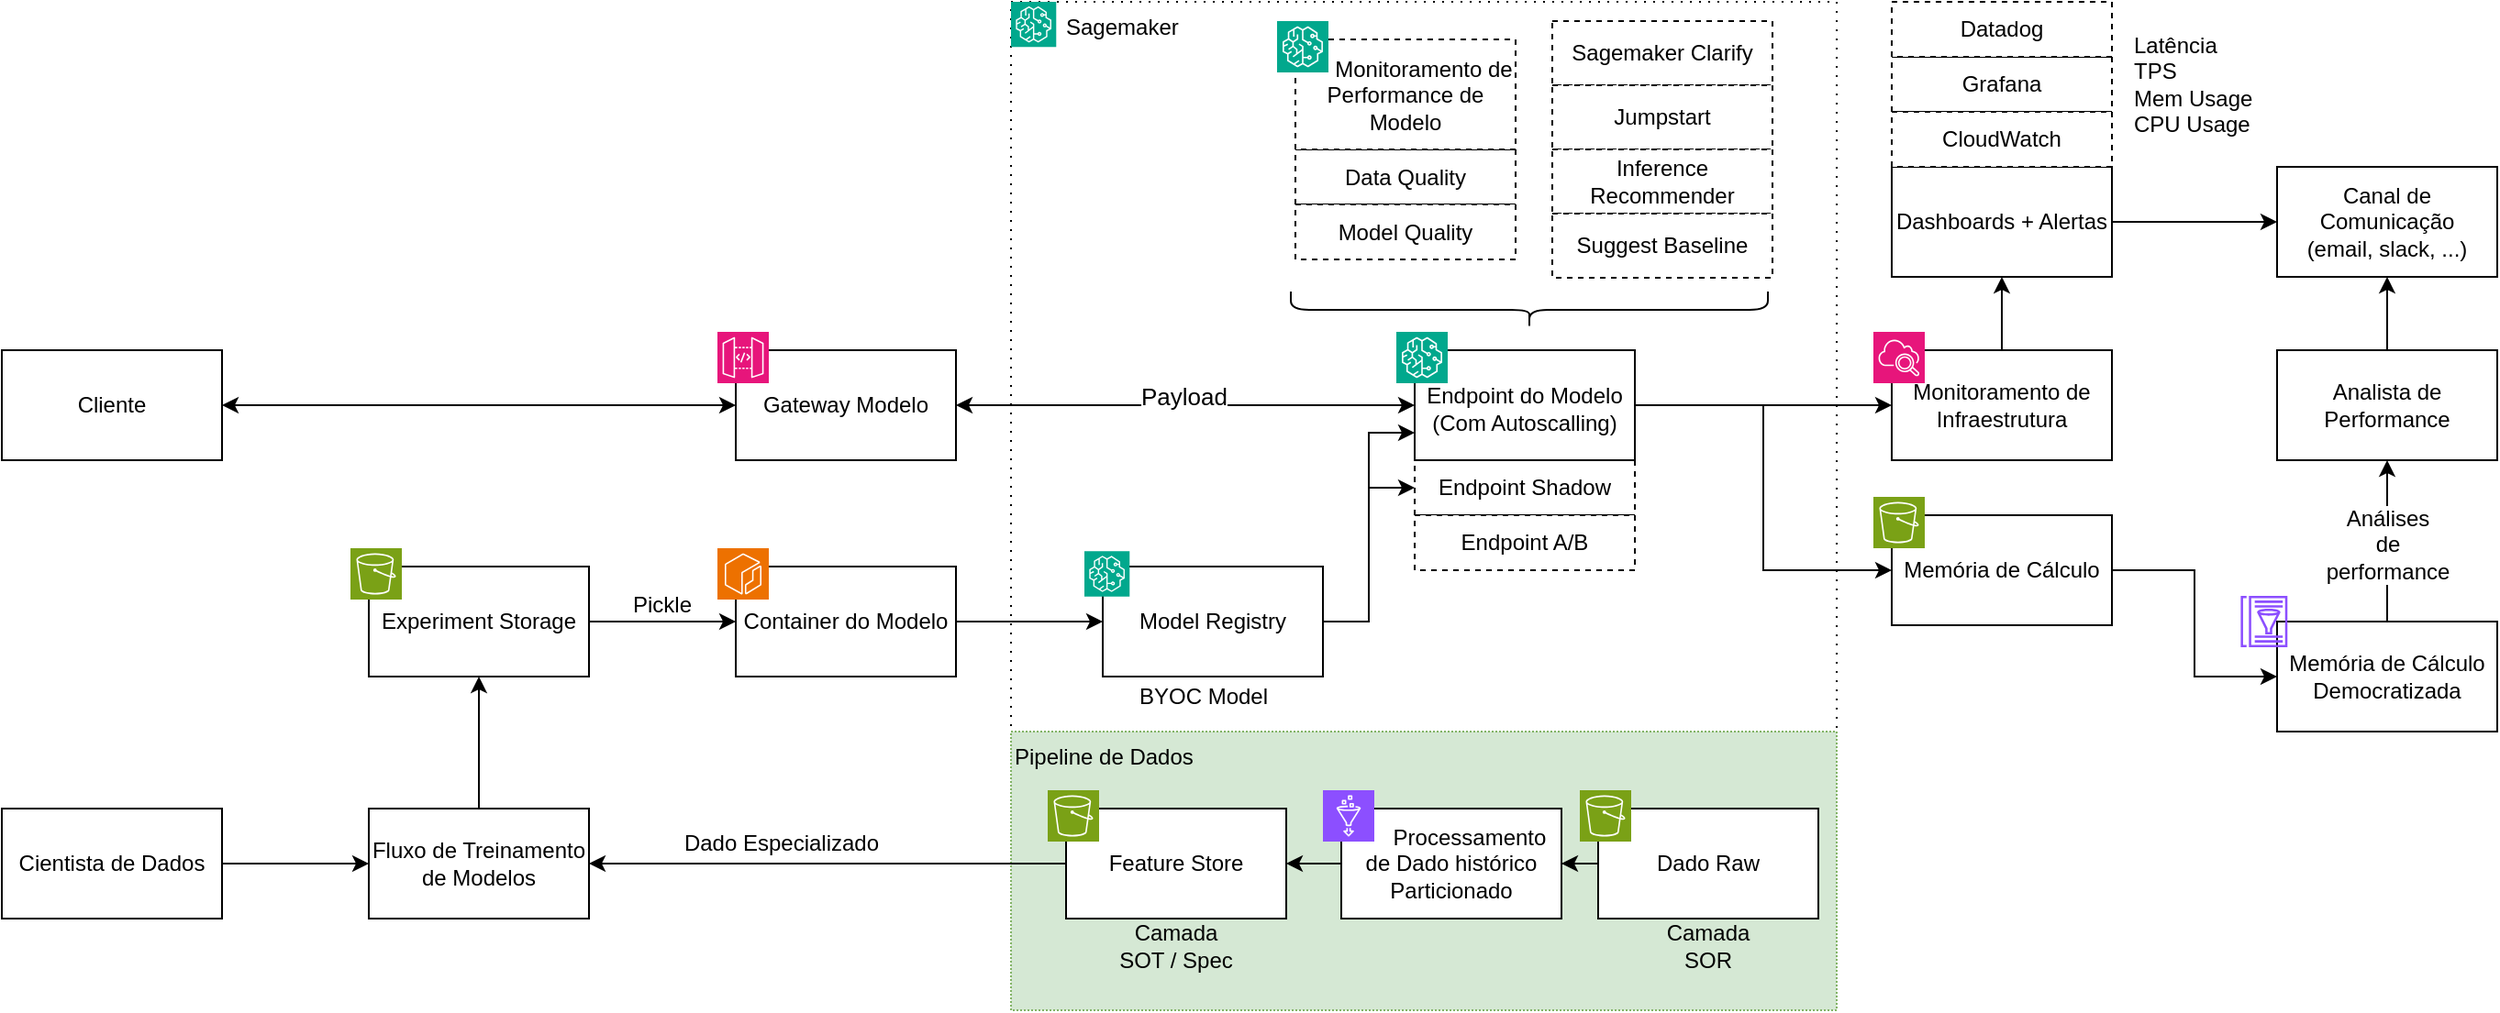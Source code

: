 <mxfile version="24.8.9">
  <diagram name="Page-1" id="OSjw_zMopAea6hwga4GA">
    <mxGraphModel dx="1434" dy="772" grid="1" gridSize="10" guides="1" tooltips="1" connect="1" arrows="1" fold="1" page="1" pageScale="1" pageWidth="850" pageHeight="1100" math="0" shadow="0">
      <root>
        <mxCell id="0" />
        <mxCell id="1" parent="0" />
        <mxCell id="f7oKEwmWh4RuYhE7azu_-1" value="Sagemaker" style="rounded=0;whiteSpace=wrap;html=1;verticalAlign=top;align=left;spacingLeft=28;dashed=1;dashPattern=1 4;" parent="1" vertex="1">
          <mxGeometry x="870" y="80" width="450" height="400" as="geometry" />
        </mxCell>
        <mxCell id="f7oKEwmWh4RuYhE7azu_-82" value="Pipeline de Dados" style="rounded=0;whiteSpace=wrap;html=1;align=left;verticalAlign=top;fillColor=#d5e8d4;strokeColor=#82b366;dashed=1;dashPattern=1 1;" parent="1" vertex="1">
          <mxGeometry x="870" y="478" width="450" height="152" as="geometry" />
        </mxCell>
        <mxCell id="f7oKEwmWh4RuYhE7azu_-64" style="edgeStyle=orthogonalEdgeStyle;rounded=0;orthogonalLoop=1;jettySize=auto;html=1;exitX=1;exitY=0.5;exitDx=0;exitDy=0;entryX=0;entryY=0.5;entryDx=0;entryDy=0;" parent="1" source="bAaa-EsSoevaC-iw9vLu-14" target="bAaa-EsSoevaC-iw9vLu-45" edge="1">
          <mxGeometry relative="1" as="geometry" />
        </mxCell>
        <mxCell id="bAaa-EsSoevaC-iw9vLu-14" value="Container do Modelo" style="rounded=0;whiteSpace=wrap;html=1;" parent="1" vertex="1">
          <mxGeometry x="720" y="388" width="120" height="60" as="geometry" />
        </mxCell>
        <mxCell id="bAaa-EsSoevaC-iw9vLu-13" value="" style="sketch=0;points=[[0,0,0],[0.25,0,0],[0.5,0,0],[0.75,0,0],[1,0,0],[0,1,0],[0.25,1,0],[0.5,1,0],[0.75,1,0],[1,1,0],[0,0.25,0],[0,0.5,0],[0,0.75,0],[1,0.25,0],[1,0.5,0],[1,0.75,0]];outlineConnect=0;fontColor=#232F3E;fillColor=#ED7100;strokeColor=#ffffff;dashed=0;verticalLabelPosition=bottom;verticalAlign=top;align=center;html=1;fontSize=12;fontStyle=0;aspect=fixed;shape=mxgraph.aws4.resourceIcon;resIcon=mxgraph.aws4.ecr;" parent="1" vertex="1">
          <mxGeometry x="710" y="378" width="28" height="28" as="geometry" />
        </mxCell>
        <mxCell id="f7oKEwmWh4RuYhE7azu_-88" style="edgeStyle=orthogonalEdgeStyle;rounded=0;orthogonalLoop=1;jettySize=auto;html=1;exitX=0.5;exitY=0;exitDx=0;exitDy=0;" parent="1" source="bAaa-EsSoevaC-iw9vLu-16" target="f7oKEwmWh4RuYhE7azu_-87" edge="1">
          <mxGeometry relative="1" as="geometry" />
        </mxCell>
        <mxCell id="f7oKEwmWh4RuYhE7azu_-101" value="Análises&lt;div&gt;de&lt;/div&gt;&lt;div&gt;performance&lt;/div&gt;" style="edgeLabel;html=1;align=center;verticalAlign=middle;resizable=0;points=[];fontSize=12;" parent="f7oKEwmWh4RuYhE7azu_-88" vertex="1" connectable="0">
          <mxGeometry x="-0.185" y="-2" relative="1" as="geometry">
            <mxPoint x="-2" y="-6" as="offset" />
          </mxGeometry>
        </mxCell>
        <mxCell id="bAaa-EsSoevaC-iw9vLu-16" value="Memória de Cálculo Democratizada" style="rounded=0;whiteSpace=wrap;html=1;" parent="1" vertex="1">
          <mxGeometry x="1560" y="418" width="120" height="60" as="geometry" />
        </mxCell>
        <mxCell id="bAaa-EsSoevaC-iw9vLu-18" value="" style="sketch=0;outlineConnect=0;fontColor=#232F3E;gradientColor=none;fillColor=#8C4FFF;strokeColor=none;dashed=0;verticalLabelPosition=bottom;verticalAlign=top;align=center;html=1;fontSize=12;fontStyle=0;aspect=fixed;pointerEvents=1;shape=mxgraph.aws4.glue_data_catalog;" parent="1" vertex="1">
          <mxGeometry x="1540" y="404" width="25.85" height="28" as="geometry" />
        </mxCell>
        <mxCell id="f7oKEwmWh4RuYhE7azu_-72" style="edgeStyle=orthogonalEdgeStyle;rounded=0;orthogonalLoop=1;jettySize=auto;html=1;exitX=1;exitY=0.5;exitDx=0;exitDy=0;entryX=0;entryY=0.5;entryDx=0;entryDy=0;startArrow=classic;startFill=1;" parent="1" source="bAaa-EsSoevaC-iw9vLu-20" target="bAaa-EsSoevaC-iw9vLu-21" edge="1">
          <mxGeometry relative="1" as="geometry" />
        </mxCell>
        <mxCell id="bAaa-EsSoevaC-iw9vLu-20" value="Cliente" style="rounded=0;whiteSpace=wrap;html=1;" parent="1" vertex="1">
          <mxGeometry x="320" y="270" width="120" height="60" as="geometry" />
        </mxCell>
        <mxCell id="f7oKEwmWh4RuYhE7azu_-106" value="" style="edgeStyle=orthogonalEdgeStyle;rounded=0;orthogonalLoop=1;jettySize=auto;html=1;" parent="1" source="bAaa-EsSoevaC-iw9vLu-33" target="f7oKEwmWh4RuYhE7azu_-103" edge="1">
          <mxGeometry relative="1" as="geometry" />
        </mxCell>
        <mxCell id="bAaa-EsSoevaC-iw9vLu-33" value="Dashboards + Alertas" style="rounded=0;whiteSpace=wrap;html=1;" parent="1" vertex="1">
          <mxGeometry x="1350" y="170" width="120" height="60" as="geometry" />
        </mxCell>
        <mxCell id="bAaa-EsSoevaC-iw9vLu-34" value="Grafana" style="rounded=0;whiteSpace=wrap;html=1;dashed=1;" parent="1" vertex="1">
          <mxGeometry x="1350" y="110" width="120" height="30" as="geometry" />
        </mxCell>
        <mxCell id="bAaa-EsSoevaC-iw9vLu-35" value="Datadog" style="rounded=0;whiteSpace=wrap;html=1;dashed=1;" parent="1" vertex="1">
          <mxGeometry x="1350" y="80" width="120" height="30" as="geometry" />
        </mxCell>
        <mxCell id="bAaa-EsSoevaC-iw9vLu-44" value="CloudWatch" style="rounded=0;whiteSpace=wrap;html=1;dashed=1;" parent="1" vertex="1">
          <mxGeometry x="1350" y="140" width="120" height="30" as="geometry" />
        </mxCell>
        <mxCell id="f7oKEwmWh4RuYhE7azu_-81" value="" style="edgeStyle=orthogonalEdgeStyle;rounded=0;orthogonalLoop=1;jettySize=auto;html=1;" parent="1" source="bAaa-EsSoevaC-iw9vLu-49" target="bAaa-EsSoevaC-iw9vLu-51" edge="1">
          <mxGeometry relative="1" as="geometry" />
        </mxCell>
        <mxCell id="bAaa-EsSoevaC-iw9vLu-49" value="Cientista de Dados" style="rounded=0;whiteSpace=wrap;html=1;" parent="1" vertex="1">
          <mxGeometry x="320" y="520" width="120" height="60" as="geometry" />
        </mxCell>
        <mxCell id="f7oKEwmWh4RuYhE7azu_-61" style="edgeStyle=orthogonalEdgeStyle;rounded=0;orthogonalLoop=1;jettySize=auto;html=1;exitX=0.5;exitY=0;exitDx=0;exitDy=0;entryX=0.5;entryY=1;entryDx=0;entryDy=0;" parent="1" source="bAaa-EsSoevaC-iw9vLu-51" target="f7oKEwmWh4RuYhE7azu_-43" edge="1">
          <mxGeometry relative="1" as="geometry" />
        </mxCell>
        <mxCell id="bAaa-EsSoevaC-iw9vLu-51" value="Fluxo de Treinamento de Modelos" style="rounded=0;whiteSpace=wrap;html=1;" parent="1" vertex="1">
          <mxGeometry x="520" y="520" width="120" height="60" as="geometry" />
        </mxCell>
        <mxCell id="f7oKEwmWh4RuYhE7azu_-8" style="edgeStyle=orthogonalEdgeStyle;rounded=0;orthogonalLoop=1;jettySize=auto;html=1;exitX=1;exitY=0.5;exitDx=0;exitDy=0;entryX=0;entryY=0.5;entryDx=0;entryDy=0;" parent="1" source="bAaa-EsSoevaC-iw9vLu-3" target="bAaa-EsSoevaC-iw9vLu-10" edge="1">
          <mxGeometry relative="1" as="geometry" />
        </mxCell>
        <mxCell id="f7oKEwmWh4RuYhE7azu_-13" style="edgeStyle=orthogonalEdgeStyle;rounded=0;orthogonalLoop=1;jettySize=auto;html=1;exitX=1;exitY=0.5;exitDx=0;exitDy=0;entryX=0;entryY=0.5;entryDx=0;entryDy=0;" parent="1" source="bAaa-EsSoevaC-iw9vLu-3" target="bAaa-EsSoevaC-iw9vLu-30" edge="1">
          <mxGeometry relative="1" as="geometry" />
        </mxCell>
        <mxCell id="f7oKEwmWh4RuYhE7azu_-19" style="edgeStyle=orthogonalEdgeStyle;rounded=0;orthogonalLoop=1;jettySize=auto;html=1;exitX=0.5;exitY=0;exitDx=0;exitDy=0;entryX=0.5;entryY=1;entryDx=0;entryDy=0;" parent="1" source="bAaa-EsSoevaC-iw9vLu-30" target="bAaa-EsSoevaC-iw9vLu-33" edge="1">
          <mxGeometry relative="1" as="geometry" />
        </mxCell>
        <mxCell id="f7oKEwmWh4RuYhE7azu_-45" value="" style="group" parent="1" vertex="1" connectable="0">
          <mxGeometry x="510" y="378" width="130" height="70" as="geometry" />
        </mxCell>
        <mxCell id="f7oKEwmWh4RuYhE7azu_-43" value="Experiment Storage" style="rounded=0;whiteSpace=wrap;html=1;" parent="f7oKEwmWh4RuYhE7azu_-45" vertex="1">
          <mxGeometry x="10" y="10" width="120" height="60" as="geometry" />
        </mxCell>
        <mxCell id="f7oKEwmWh4RuYhE7azu_-44" value="" style="sketch=0;points=[[0,0,0],[0.25,0,0],[0.5,0,0],[0.75,0,0],[1,0,0],[0,1,0],[0.25,1,0],[0.5,1,0],[0.75,1,0],[1,1,0],[0,0.25,0],[0,0.5,0],[0,0.75,0],[1,0.25,0],[1,0.5,0],[1,0.75,0]];outlineConnect=0;fontColor=#232F3E;fillColor=#7AA116;strokeColor=#ffffff;dashed=0;verticalLabelPosition=bottom;verticalAlign=top;align=center;html=1;fontSize=12;fontStyle=0;aspect=fixed;shape=mxgraph.aws4.resourceIcon;resIcon=mxgraph.aws4.s3;" parent="f7oKEwmWh4RuYhE7azu_-45" vertex="1">
          <mxGeometry width="28" height="28" as="geometry" />
        </mxCell>
        <mxCell id="f7oKEwmWh4RuYhE7azu_-46" style="edgeStyle=orthogonalEdgeStyle;rounded=0;orthogonalLoop=1;jettySize=auto;html=1;exitX=1;exitY=0.5;exitDx=0;exitDy=0;entryX=0;entryY=0.5;entryDx=0;entryDy=0;" parent="1" source="f7oKEwmWh4RuYhE7azu_-43" target="bAaa-EsSoevaC-iw9vLu-14" edge="1">
          <mxGeometry relative="1" as="geometry" />
        </mxCell>
        <mxCell id="f7oKEwmWh4RuYhE7azu_-49" value="" style="group" parent="1" vertex="1" connectable="0">
          <mxGeometry x="710" y="260" width="130" height="70" as="geometry" />
        </mxCell>
        <mxCell id="bAaa-EsSoevaC-iw9vLu-21" value="Gateway Modelo" style="rounded=0;whiteSpace=wrap;html=1;" parent="f7oKEwmWh4RuYhE7azu_-49" vertex="1">
          <mxGeometry x="10" y="10" width="120" height="60" as="geometry" />
        </mxCell>
        <mxCell id="bAaa-EsSoevaC-iw9vLu-22" value="" style="sketch=0;points=[[0,0,0],[0.25,0,0],[0.5,0,0],[0.75,0,0],[1,0,0],[0,1,0],[0.25,1,0],[0.5,1,0],[0.75,1,0],[1,1,0],[0,0.25,0],[0,0.5,0],[0,0.75,0],[1,0.25,0],[1,0.5,0],[1,0.75,0]];outlineConnect=0;fontColor=#232F3E;fillColor=#E7157B;strokeColor=#ffffff;dashed=0;verticalLabelPosition=bottom;verticalAlign=top;align=center;html=1;fontSize=12;fontStyle=0;aspect=fixed;shape=mxgraph.aws4.resourceIcon;resIcon=mxgraph.aws4.api_gateway;" parent="f7oKEwmWh4RuYhE7azu_-49" vertex="1">
          <mxGeometry width="28" height="28" as="geometry" />
        </mxCell>
        <mxCell id="f7oKEwmWh4RuYhE7azu_-50" style="edgeStyle=orthogonalEdgeStyle;rounded=0;orthogonalLoop=1;jettySize=auto;html=1;exitX=1;exitY=0.5;exitDx=0;exitDy=0;entryX=0;entryY=0.5;entryDx=0;entryDy=0;startArrow=classic;startFill=1;" parent="1" source="bAaa-EsSoevaC-iw9vLu-21" target="bAaa-EsSoevaC-iw9vLu-3" edge="1">
          <mxGeometry relative="1" as="geometry" />
        </mxCell>
        <mxCell id="f7oKEwmWh4RuYhE7azu_-109" value="Payload" style="edgeLabel;html=1;align=center;verticalAlign=middle;resizable=0;points=[];fontSize=13;" parent="f7oKEwmWh4RuYhE7azu_-50" vertex="1" connectable="0">
          <mxGeometry x="-0.008" y="-2" relative="1" as="geometry">
            <mxPoint y="-7" as="offset" />
          </mxGeometry>
        </mxCell>
        <mxCell id="f7oKEwmWh4RuYhE7azu_-51" style="edgeStyle=orthogonalEdgeStyle;rounded=0;orthogonalLoop=1;jettySize=auto;html=1;exitX=1;exitY=0.5;exitDx=0;exitDy=0;entryX=0;entryY=0.5;entryDx=0;entryDy=0;" parent="1" source="bAaa-EsSoevaC-iw9vLu-10" target="bAaa-EsSoevaC-iw9vLu-16" edge="1">
          <mxGeometry relative="1" as="geometry" />
        </mxCell>
        <mxCell id="f7oKEwmWh4RuYhE7azu_-53" value="" style="group" parent="1" vertex="1" connectable="0">
          <mxGeometry x="1180" y="510" width="130" height="70" as="geometry" />
        </mxCell>
        <mxCell id="bAaa-EsSoevaC-iw9vLu-37" value="Dado Raw" style="rounded=0;whiteSpace=wrap;html=1;" parent="f7oKEwmWh4RuYhE7azu_-53" vertex="1">
          <mxGeometry x="10" y="10" width="120" height="60" as="geometry" />
        </mxCell>
        <mxCell id="bAaa-EsSoevaC-iw9vLu-38" value="" style="sketch=0;points=[[0,0,0],[0.25,0,0],[0.5,0,0],[0.75,0,0],[1,0,0],[0,1,0],[0.25,1,0],[0.5,1,0],[0.75,1,0],[1,1,0],[0,0.25,0],[0,0.5,0],[0,0.75,0],[1,0.25,0],[1,0.5,0],[1,0.75,0]];outlineConnect=0;fontColor=#232F3E;fillColor=#7AA116;strokeColor=#ffffff;dashed=0;verticalLabelPosition=bottom;verticalAlign=top;align=center;html=1;fontSize=12;fontStyle=0;aspect=fixed;shape=mxgraph.aws4.resourceIcon;resIcon=mxgraph.aws4.s3;" parent="f7oKEwmWh4RuYhE7azu_-53" vertex="1">
          <mxGeometry width="28" height="28" as="geometry" />
        </mxCell>
        <mxCell id="f7oKEwmWh4RuYhE7azu_-70" value="" style="group" parent="1" vertex="1" connectable="0">
          <mxGeometry x="1040" y="510" width="130.0" height="70" as="geometry" />
        </mxCell>
        <mxCell id="bAaa-EsSoevaC-iw9vLu-40" value="&amp;nbsp; &amp;nbsp; &amp;nbsp; Processamento de Dado histórico Particionado" style="rounded=0;whiteSpace=wrap;html=1;" parent="f7oKEwmWh4RuYhE7azu_-70" vertex="1">
          <mxGeometry x="10.0" y="10" width="120" height="60" as="geometry" />
        </mxCell>
        <mxCell id="f7oKEwmWh4RuYhE7azu_-69" value="" style="sketch=0;points=[[0,0,0],[0.25,0,0],[0.5,0,0],[0.75,0,0],[1,0,0],[0,1,0],[0.25,1,0],[0.5,1,0],[0.75,1,0],[1,1,0],[0,0.25,0],[0,0.5,0],[0,0.75,0],[1,0.25,0],[1,0.5,0],[1,0.75,0]];outlineConnect=0;fontColor=#232F3E;fillColor=#8C4FFF;strokeColor=#ffffff;dashed=0;verticalLabelPosition=bottom;verticalAlign=top;align=center;html=1;fontSize=12;fontStyle=0;aspect=fixed;shape=mxgraph.aws4.resourceIcon;resIcon=mxgraph.aws4.glue;" parent="f7oKEwmWh4RuYhE7azu_-70" vertex="1">
          <mxGeometry width="28" height="28" as="geometry" />
        </mxCell>
        <mxCell id="f7oKEwmWh4RuYhE7azu_-77" value="" style="group" parent="1" vertex="1" connectable="0">
          <mxGeometry x="1015" y="90.5" width="130" height="130" as="geometry" />
        </mxCell>
        <mxCell id="f7oKEwmWh4RuYhE7azu_-34" value="Data Quality" style="rounded=0;whiteSpace=wrap;html=1;dashed=1;" parent="f7oKEwmWh4RuYhE7azu_-77" vertex="1">
          <mxGeometry x="10" y="70" width="120" height="30" as="geometry" />
        </mxCell>
        <mxCell id="f7oKEwmWh4RuYhE7azu_-36" value="Model Quality" style="rounded=0;whiteSpace=wrap;html=1;dashed=1;" parent="f7oKEwmWh4RuYhE7azu_-77" vertex="1">
          <mxGeometry x="10" y="100" width="120" height="30" as="geometry" />
        </mxCell>
        <mxCell id="f7oKEwmWh4RuYhE7azu_-76" value="" style="group" parent="f7oKEwmWh4RuYhE7azu_-77" vertex="1" connectable="0">
          <mxGeometry width="130" height="70" as="geometry" />
        </mxCell>
        <mxCell id="f7oKEwmWh4RuYhE7azu_-32" value="&amp;nbsp; &amp;nbsp; &amp;nbsp; Monitoramento de Performance de Modelo" style="rounded=0;whiteSpace=wrap;html=1;dashed=1;" parent="f7oKEwmWh4RuYhE7azu_-76" vertex="1">
          <mxGeometry x="10" y="10" width="120" height="60" as="geometry" />
        </mxCell>
        <mxCell id="f7oKEwmWh4RuYhE7azu_-33" value="" style="sketch=0;points=[[0,0,0],[0.25,0,0],[0.5,0,0],[0.75,0,0],[1,0,0],[0,1,0],[0.25,1,0],[0.5,1,0],[0.75,1,0],[1,1,0],[0,0.25,0],[0,0.5,0],[0,0.75,0],[1,0.25,0],[1,0.5,0],[1,0.75,0]];outlineConnect=0;fontColor=#232F3E;fillColor=#01A88D;strokeColor=#ffffff;dashed=0;verticalLabelPosition=bottom;verticalAlign=top;align=center;html=1;fontSize=12;fontStyle=0;aspect=fixed;shape=mxgraph.aws4.resourceIcon;resIcon=mxgraph.aws4.sagemaker;" parent="f7oKEwmWh4RuYhE7azu_-76" vertex="1">
          <mxGeometry width="28" height="28" as="geometry" />
        </mxCell>
        <mxCell id="f7oKEwmWh4RuYhE7azu_-78" value="" style="edgeStyle=orthogonalEdgeStyle;rounded=0;orthogonalLoop=1;jettySize=auto;html=1;" parent="1" source="bAaa-EsSoevaC-iw9vLu-4" target="bAaa-EsSoevaC-iw9vLu-51" edge="1">
          <mxGeometry relative="1" as="geometry" />
        </mxCell>
        <mxCell id="f7oKEwmWh4RuYhE7azu_-79" value="" style="edgeStyle=orthogonalEdgeStyle;rounded=0;orthogonalLoop=1;jettySize=auto;html=1;" parent="1" source="bAaa-EsSoevaC-iw9vLu-40" target="bAaa-EsSoevaC-iw9vLu-4" edge="1">
          <mxGeometry relative="1" as="geometry" />
        </mxCell>
        <mxCell id="f7oKEwmWh4RuYhE7azu_-80" value="" style="edgeStyle=orthogonalEdgeStyle;rounded=0;orthogonalLoop=1;jettySize=auto;html=1;" parent="1" source="bAaa-EsSoevaC-iw9vLu-37" target="bAaa-EsSoevaC-iw9vLu-40" edge="1">
          <mxGeometry relative="1" as="geometry" />
        </mxCell>
        <mxCell id="bAaa-EsSoevaC-iw9vLu-4" value="Feature Store" style="rounded=0;whiteSpace=wrap;html=1;" parent="1" vertex="1">
          <mxGeometry x="900.0" y="520" width="120" height="60" as="geometry" />
        </mxCell>
        <mxCell id="bAaa-EsSoevaC-iw9vLu-9" value="" style="sketch=0;points=[[0,0,0],[0.25,0,0],[0.5,0,0],[0.75,0,0],[1,0,0],[0,1,0],[0.25,1,0],[0.5,1,0],[0.75,1,0],[1,1,0],[0,0.25,0],[0,0.5,0],[0,0.75,0],[1,0.25,0],[1,0.5,0],[1,0.75,0]];outlineConnect=0;fontColor=#232F3E;fillColor=#7AA116;strokeColor=#ffffff;dashed=0;verticalLabelPosition=bottom;verticalAlign=top;align=center;html=1;fontSize=12;fontStyle=0;aspect=fixed;shape=mxgraph.aws4.resourceIcon;resIcon=mxgraph.aws4.s3;" parent="1" vertex="1">
          <mxGeometry x="890.0" y="510" width="28" height="28" as="geometry" />
        </mxCell>
        <mxCell id="f7oKEwmWh4RuYhE7azu_-83" value="Camada SOR" style="text;html=1;align=center;verticalAlign=middle;whiteSpace=wrap;rounded=0;" parent="1" vertex="1">
          <mxGeometry x="1220" y="580" width="60" height="30" as="geometry" />
        </mxCell>
        <mxCell id="f7oKEwmWh4RuYhE7azu_-84" value="Camada SOT / Spec" style="text;html=1;align=center;verticalAlign=middle;whiteSpace=wrap;rounded=0;" parent="1" vertex="1">
          <mxGeometry x="925" y="580" width="70" height="30" as="geometry" />
        </mxCell>
        <mxCell id="f7oKEwmWh4RuYhE7azu_-85" value="" style="group" parent="1" vertex="1" connectable="0">
          <mxGeometry x="1340" y="350" width="130" height="70" as="geometry" />
        </mxCell>
        <mxCell id="bAaa-EsSoevaC-iw9vLu-10" value="Memória de Cálculo" style="rounded=0;whiteSpace=wrap;html=1;" parent="f7oKEwmWh4RuYhE7azu_-85" vertex="1">
          <mxGeometry x="10" y="10" width="120" height="60" as="geometry" />
        </mxCell>
        <mxCell id="bAaa-EsSoevaC-iw9vLu-12" value="" style="sketch=0;points=[[0,0,0],[0.25,0,0],[0.5,0,0],[0.75,0,0],[1,0,0],[0,1,0],[0.25,1,0],[0.5,1,0],[0.75,1,0],[1,1,0],[0,0.25,0],[0,0.5,0],[0,0.75,0],[1,0.25,0],[1,0.5,0],[1,0.75,0]];outlineConnect=0;fontColor=#232F3E;fillColor=#7AA116;strokeColor=#ffffff;dashed=0;verticalLabelPosition=bottom;verticalAlign=top;align=center;html=1;fontSize=12;fontStyle=0;aspect=fixed;shape=mxgraph.aws4.resourceIcon;resIcon=mxgraph.aws4.s3;" parent="f7oKEwmWh4RuYhE7azu_-85" vertex="1">
          <mxGeometry width="28" height="28" as="geometry" />
        </mxCell>
        <mxCell id="f7oKEwmWh4RuYhE7azu_-86" value="" style="group" parent="1" vertex="1" connectable="0">
          <mxGeometry x="1340" y="260" width="130" height="70" as="geometry" />
        </mxCell>
        <mxCell id="bAaa-EsSoevaC-iw9vLu-30" value="Monitoramento de Infraestrutura" style="rounded=0;whiteSpace=wrap;html=1;" parent="f7oKEwmWh4RuYhE7azu_-86" vertex="1">
          <mxGeometry x="10" y="10" width="120" height="60" as="geometry" />
        </mxCell>
        <mxCell id="bAaa-EsSoevaC-iw9vLu-29" value="" style="sketch=0;points=[[0,0,0],[0.25,0,0],[0.5,0,0],[0.75,0,0],[1,0,0],[0,1,0],[0.25,1,0],[0.5,1,0],[0.75,1,0],[1,1,0],[0,0.25,0],[0,0.5,0],[0,0.75,0],[1,0.25,0],[1,0.5,0],[1,0.75,0]];points=[[0,0,0],[0.25,0,0],[0.5,0,0],[0.75,0,0],[1,0,0],[0,1,0],[0.25,1,0],[0.5,1,0],[0.75,1,0],[1,1,0],[0,0.25,0],[0,0.5,0],[0,0.75,0],[1,0.25,0],[1,0.5,0],[1,0.75,0]];outlineConnect=0;fontColor=#232F3E;fillColor=#E7157B;strokeColor=#ffffff;dashed=0;verticalLabelPosition=bottom;verticalAlign=top;align=center;html=1;fontSize=12;fontStyle=0;aspect=fixed;shape=mxgraph.aws4.resourceIcon;resIcon=mxgraph.aws4.cloudwatch_2;" parent="f7oKEwmWh4RuYhE7azu_-86" vertex="1">
          <mxGeometry width="28" height="28" as="geometry" />
        </mxCell>
        <mxCell id="f7oKEwmWh4RuYhE7azu_-105" style="edgeStyle=orthogonalEdgeStyle;rounded=0;orthogonalLoop=1;jettySize=auto;html=1;exitX=0.5;exitY=0;exitDx=0;exitDy=0;entryX=0.5;entryY=1;entryDx=0;entryDy=0;" parent="1" source="f7oKEwmWh4RuYhE7azu_-87" target="f7oKEwmWh4RuYhE7azu_-103" edge="1">
          <mxGeometry relative="1" as="geometry" />
        </mxCell>
        <mxCell id="f7oKEwmWh4RuYhE7azu_-87" value="Analista de Performance" style="rounded=0;whiteSpace=wrap;html=1;" parent="1" vertex="1">
          <mxGeometry x="1560" y="270" width="120" height="60" as="geometry" />
        </mxCell>
        <mxCell id="f7oKEwmWh4RuYhE7azu_-2" value="" style="sketch=0;points=[[0,0,0],[0.25,0,0],[0.5,0,0],[0.75,0,0],[1,0,0],[0,1,0],[0.25,1,0],[0.5,1,0],[0.75,1,0],[1,1,0],[0,0.25,0],[0,0.5,0],[0,0.75,0],[1,0.25,0],[1,0.5,0],[1,0.75,0]];outlineConnect=0;fontColor=#232F3E;fillColor=#01A88D;strokeColor=#ffffff;dashed=0;verticalLabelPosition=bottom;verticalAlign=top;align=center;html=1;fontSize=12;fontStyle=0;aspect=fixed;shape=mxgraph.aws4.resourceIcon;resIcon=mxgraph.aws4.sagemaker;" parent="1" vertex="1">
          <mxGeometry x="870" y="80" width="24.64" height="24.64" as="geometry" />
        </mxCell>
        <mxCell id="f7oKEwmWh4RuYhE7azu_-9" value="Endpoint Shadow" style="rounded=0;whiteSpace=wrap;html=1;dashed=1;" parent="1" vertex="1">
          <mxGeometry x="1090" y="330" width="120" height="30" as="geometry" />
        </mxCell>
        <mxCell id="f7oKEwmWh4RuYhE7azu_-10" value="Endpoint A/B" style="rounded=0;whiteSpace=wrap;html=1;dashed=1;" parent="1" vertex="1">
          <mxGeometry x="1090" y="360" width="120" height="30" as="geometry" />
        </mxCell>
        <mxCell id="f7oKEwmWh4RuYhE7azu_-95" style="edgeStyle=orthogonalEdgeStyle;rounded=0;orthogonalLoop=1;jettySize=auto;html=1;exitX=1;exitY=0.5;exitDx=0;exitDy=0;entryX=0;entryY=0.5;entryDx=0;entryDy=0;" parent="1" source="bAaa-EsSoevaC-iw9vLu-45" target="f7oKEwmWh4RuYhE7azu_-9" edge="1">
          <mxGeometry relative="1" as="geometry" />
        </mxCell>
        <mxCell id="bAaa-EsSoevaC-iw9vLu-45" value="Model Registry" style="rounded=0;whiteSpace=wrap;html=1;" parent="1" vertex="1">
          <mxGeometry x="920" y="388" width="120" height="60" as="geometry" />
        </mxCell>
        <mxCell id="f7oKEwmWh4RuYhE7azu_-58" style="edgeStyle=orthogonalEdgeStyle;rounded=0;orthogonalLoop=1;jettySize=auto;html=1;exitX=1;exitY=0.5;exitDx=0;exitDy=0;entryX=0;entryY=0.75;entryDx=0;entryDy=0;" parent="1" source="bAaa-EsSoevaC-iw9vLu-45" target="bAaa-EsSoevaC-iw9vLu-3" edge="1">
          <mxGeometry relative="1" as="geometry" />
        </mxCell>
        <mxCell id="f7oKEwmWh4RuYhE7azu_-90" value="" style="shape=curlyBracket;whiteSpace=wrap;html=1;rounded=1;flipH=1;labelPosition=right;verticalLabelPosition=middle;align=left;verticalAlign=middle;size=0.5;rotation=90;" parent="1" vertex="1">
          <mxGeometry x="1142.5" y="118" width="20" height="260" as="geometry" />
        </mxCell>
        <mxCell id="f7oKEwmWh4RuYhE7azu_-91" value="" style="sketch=0;points=[[0,0,0],[0.25,0,0],[0.5,0,0],[0.75,0,0],[1,0,0],[0,1,0],[0.25,1,0],[0.5,1,0],[0.75,1,0],[1,1,0],[0,0.25,0],[0,0.5,0],[0,0.75,0],[1,0.25,0],[1,0.5,0],[1,0.75,0]];outlineConnect=0;fontColor=#232F3E;fillColor=#01A88D;strokeColor=#ffffff;dashed=0;verticalLabelPosition=bottom;verticalAlign=top;align=center;html=1;fontSize=12;fontStyle=0;aspect=fixed;shape=mxgraph.aws4.resourceIcon;resIcon=mxgraph.aws4.sagemaker;" parent="1" vertex="1">
          <mxGeometry x="910" y="379.68" width="24.64" height="24.64" as="geometry" />
        </mxCell>
        <mxCell id="f7oKEwmWh4RuYhE7azu_-38" value="Sagemaker Clarify" style="rounded=0;whiteSpace=wrap;html=1;dashed=1;" parent="1" vertex="1">
          <mxGeometry x="1165" y="90.5" width="120" height="35" as="geometry" />
        </mxCell>
        <mxCell id="f7oKEwmWh4RuYhE7azu_-92" value="Jumpstart" style="rounded=0;whiteSpace=wrap;html=1;dashed=1;" parent="1" vertex="1">
          <mxGeometry x="1165" y="125.5" width="120" height="35" as="geometry" />
        </mxCell>
        <mxCell id="f7oKEwmWh4RuYhE7azu_-93" value="Inference Recommender" style="rounded=0;whiteSpace=wrap;html=1;dashed=1;" parent="1" vertex="1">
          <mxGeometry x="1165" y="160.5" width="120" height="35" as="geometry" />
        </mxCell>
        <mxCell id="f7oKEwmWh4RuYhE7azu_-94" value="Suggest Baseline" style="rounded=0;whiteSpace=wrap;html=1;dashed=1;" parent="1" vertex="1">
          <mxGeometry x="1165" y="195.5" width="120" height="35" as="geometry" />
        </mxCell>
        <mxCell id="f7oKEwmWh4RuYhE7azu_-96" value="BYOC Model" style="text;html=1;align=center;verticalAlign=middle;whiteSpace=wrap;rounded=0;" parent="1" vertex="1">
          <mxGeometry x="934.64" y="448" width="80" height="22" as="geometry" />
        </mxCell>
        <mxCell id="f7oKEwmWh4RuYhE7azu_-97" value="Pickle" style="text;html=1;align=center;verticalAlign=middle;whiteSpace=wrap;rounded=0;" parent="1" vertex="1">
          <mxGeometry x="640" y="398" width="80" height="22" as="geometry" />
        </mxCell>
        <mxCell id="f7oKEwmWh4RuYhE7azu_-98" value="Dado Especializado" style="text;html=1;align=center;verticalAlign=middle;whiteSpace=wrap;rounded=0;" parent="1" vertex="1">
          <mxGeometry x="690" y="528" width="110" height="22" as="geometry" />
        </mxCell>
        <mxCell id="f7oKEwmWh4RuYhE7azu_-102" value="Latência&lt;div&gt;TPS&lt;/div&gt;&lt;div&gt;Mem Usage&lt;/div&gt;&lt;div&gt;CPU Usage&lt;/div&gt;" style="text;html=1;align=left;verticalAlign=middle;whiteSpace=wrap;rounded=0;" parent="1" vertex="1">
          <mxGeometry x="1480" y="110" width="80" height="30" as="geometry" />
        </mxCell>
        <mxCell id="f7oKEwmWh4RuYhE7azu_-103" value="Canal de Comunicação&lt;br&gt;(email, slack, ...)" style="rounded=0;whiteSpace=wrap;html=1;" parent="1" vertex="1">
          <mxGeometry x="1560" y="170" width="120" height="60" as="geometry" />
        </mxCell>
        <mxCell id="bAaa-EsSoevaC-iw9vLu-3" value="Endpoint do Modelo&lt;div&gt;(Com Autoscalling)&lt;/div&gt;" style="rounded=0;whiteSpace=wrap;html=1;spacingTop=4;" parent="1" vertex="1">
          <mxGeometry x="1090" y="270" width="120" height="60" as="geometry" />
        </mxCell>
        <mxCell id="bAaa-EsSoevaC-iw9vLu-2" value="" style="sketch=0;points=[[0,0,0],[0.25,0,0],[0.5,0,0],[0.75,0,0],[1,0,0],[0,1,0],[0.25,1,0],[0.5,1,0],[0.75,1,0],[1,1,0],[0,0.25,0],[0,0.5,0],[0,0.75,0],[1,0.25,0],[1,0.5,0],[1,0.75,0]];outlineConnect=0;fontColor=#232F3E;fillColor=#01A88D;strokeColor=#ffffff;dashed=0;verticalLabelPosition=bottom;verticalAlign=top;align=center;html=1;fontSize=12;fontStyle=0;aspect=fixed;shape=mxgraph.aws4.resourceIcon;resIcon=mxgraph.aws4.sagemaker;" parent="1" vertex="1">
          <mxGeometry x="1080" y="260" width="28" height="28" as="geometry" />
        </mxCell>
      </root>
    </mxGraphModel>
  </diagram>
</mxfile>
